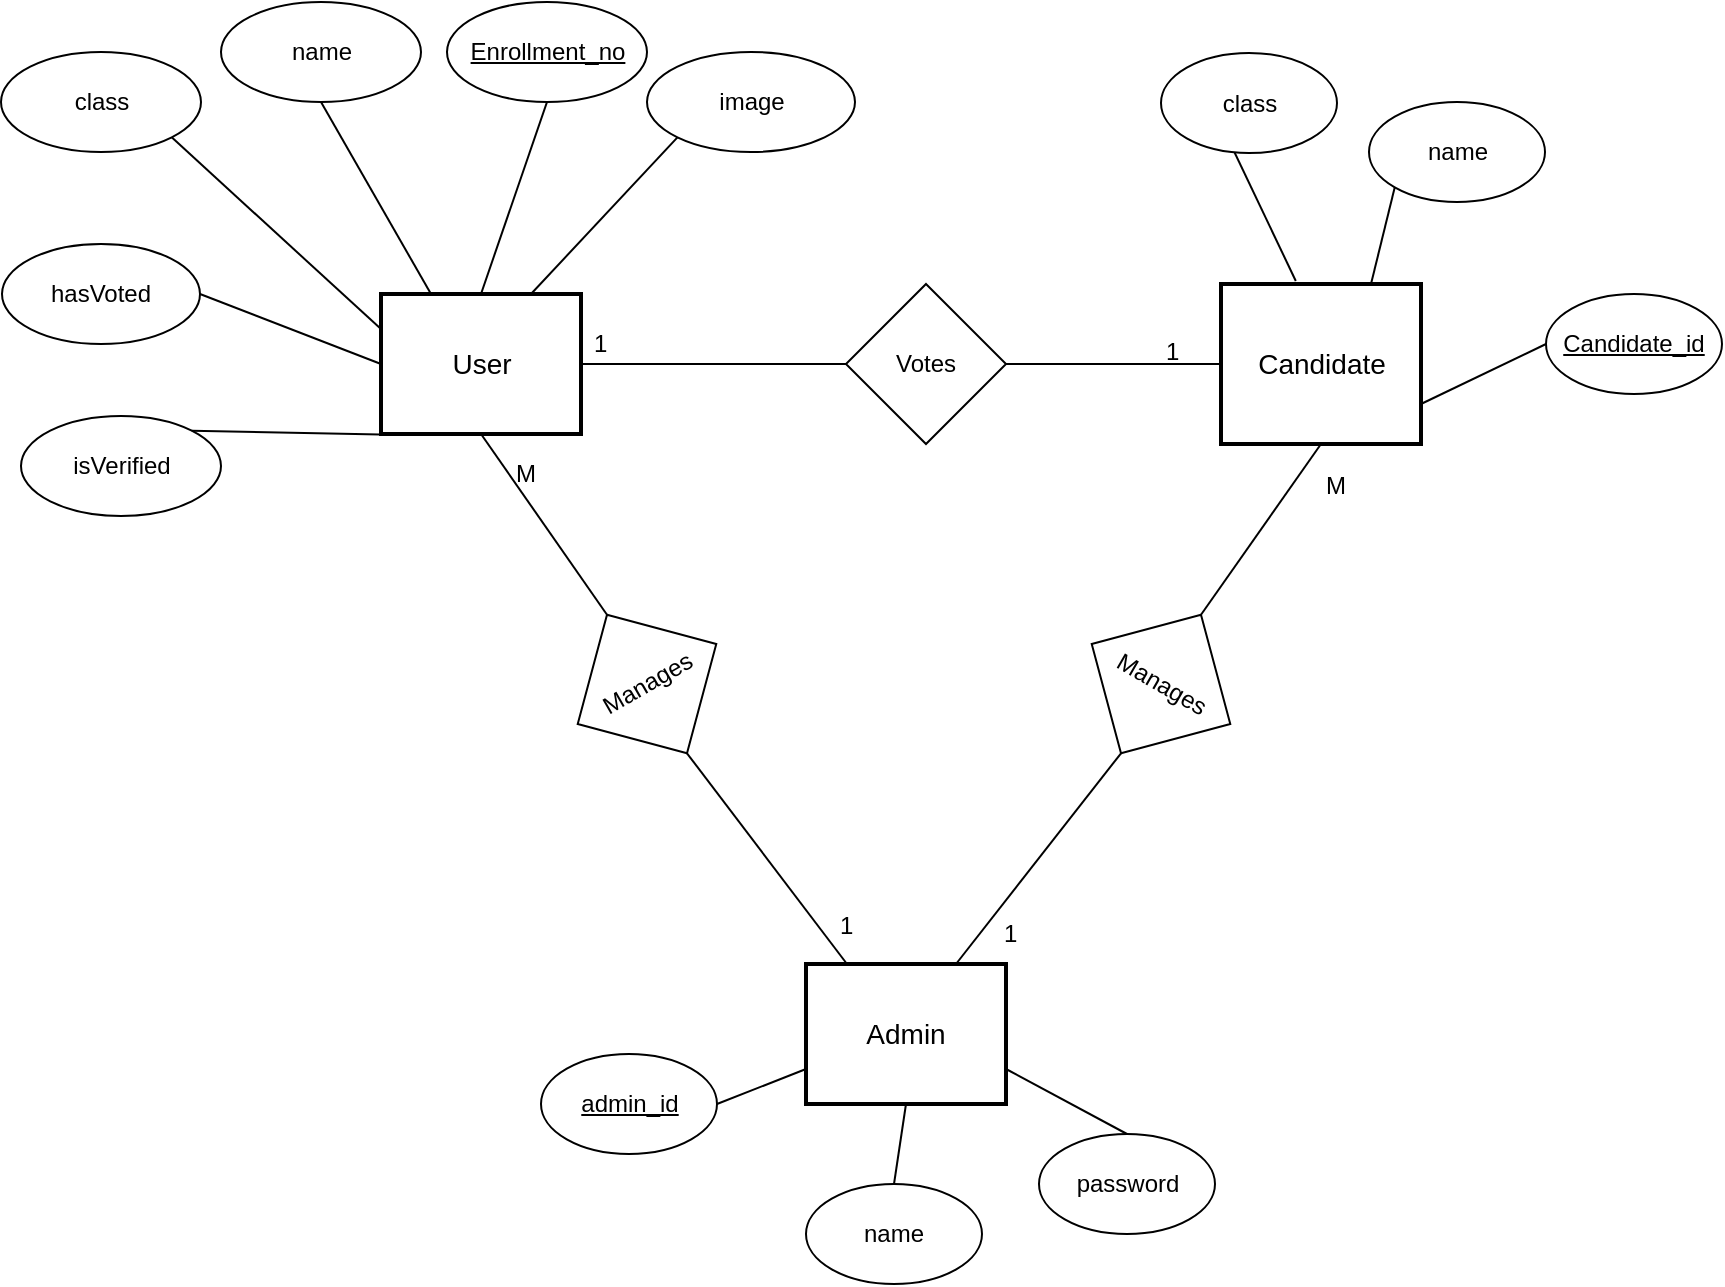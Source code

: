 <mxfile version="13.0.3" type="device"><diagram id="ZjFbMUzR2h4XMt5LGLqK" name="Page-1"><mxGraphModel dx="852" dy="494" grid="1" gridSize="10" guides="1" tooltips="1" connect="1" arrows="1" fold="1" page="1" pageScale="1" pageWidth="827" pageHeight="1169" math="0" shadow="0"><root><mxCell id="MGRXwD8dUgbWrKYlEfeG-0"/><mxCell id="MGRXwD8dUgbWrKYlEfeG-1" parent="MGRXwD8dUgbWrKYlEfeG-0"/><mxCell id="dIiYX6rC-DH4-wpnL1Wr-46" value="User" style="strokeWidth=2;whiteSpace=wrap;html=1;align=center;fontSize=14;" parent="MGRXwD8dUgbWrKYlEfeG-1" vertex="1"><mxGeometry x="200.5" y="155" width="100" height="70" as="geometry"/></mxCell><mxCell id="dIiYX6rC-DH4-wpnL1Wr-47" value="Admin" style="strokeWidth=2;whiteSpace=wrap;html=1;align=center;fontSize=14;" parent="MGRXwD8dUgbWrKYlEfeG-1" vertex="1"><mxGeometry x="413" y="490" width="100" height="70" as="geometry"/></mxCell><mxCell id="dIiYX6rC-DH4-wpnL1Wr-48" value="Candidate" style="strokeWidth=2;whiteSpace=wrap;html=1;align=center;fontSize=14;" parent="MGRXwD8dUgbWrKYlEfeG-1" vertex="1"><mxGeometry x="620.5" y="150" width="100" height="80" as="geometry"/></mxCell><mxCell id="dIiYX6rC-DH4-wpnL1Wr-49" value="name" style="ellipse;whiteSpace=wrap;html=1;" parent="MGRXwD8dUgbWrKYlEfeG-1" vertex="1"><mxGeometry x="120.5" y="9" width="100" height="50" as="geometry"/></mxCell><mxCell id="dIiYX6rC-DH4-wpnL1Wr-50" value="class" style="ellipse;whiteSpace=wrap;html=1;" parent="MGRXwD8dUgbWrKYlEfeG-1" vertex="1"><mxGeometry x="10.5" y="34" width="100" height="50" as="geometry"/></mxCell><mxCell id="dIiYX6rC-DH4-wpnL1Wr-52" value="&lt;u&gt;Enrollment_no&lt;/u&gt;" style="ellipse;whiteSpace=wrap;html=1;" parent="MGRXwD8dUgbWrKYlEfeG-1" vertex="1"><mxGeometry x="233.5" y="9" width="100" height="50" as="geometry"/></mxCell><mxCell id="dIiYX6rC-DH4-wpnL1Wr-54" value="image" style="ellipse;whiteSpace=wrap;html=1;" parent="MGRXwD8dUgbWrKYlEfeG-1" vertex="1"><mxGeometry x="333.5" y="34" width="104" height="50" as="geometry"/></mxCell><mxCell id="dIiYX6rC-DH4-wpnL1Wr-55" value="" style="endArrow=none;html=1;entryX=0.5;entryY=1;entryDx=0;entryDy=0;exitX=0.5;exitY=0;exitDx=0;exitDy=0;" parent="MGRXwD8dUgbWrKYlEfeG-1" source="dIiYX6rC-DH4-wpnL1Wr-46" target="dIiYX6rC-DH4-wpnL1Wr-52" edge="1"><mxGeometry width="50" height="50" relative="1" as="geometry"><mxPoint x="340.5" y="200" as="sourcePoint"/><mxPoint x="390.5" y="150" as="targetPoint"/></mxGeometry></mxCell><mxCell id="dIiYX6rC-DH4-wpnL1Wr-56" value="" style="endArrow=none;html=1;entryX=0.5;entryY=1;entryDx=0;entryDy=0;exitX=0.25;exitY=0;exitDx=0;exitDy=0;" parent="MGRXwD8dUgbWrKYlEfeG-1" source="dIiYX6rC-DH4-wpnL1Wr-46" target="dIiYX6rC-DH4-wpnL1Wr-49" edge="1"><mxGeometry width="50" height="50" relative="1" as="geometry"><mxPoint x="285.5" y="165" as="sourcePoint"/><mxPoint x="340.5" y="140" as="targetPoint"/></mxGeometry></mxCell><mxCell id="dIiYX6rC-DH4-wpnL1Wr-57" value="" style="endArrow=none;html=1;entryX=1;entryY=1;entryDx=0;entryDy=0;exitX=0;exitY=0.25;exitDx=0;exitDy=0;" parent="MGRXwD8dUgbWrKYlEfeG-1" source="dIiYX6rC-DH4-wpnL1Wr-46" target="dIiYX6rC-DH4-wpnL1Wr-50" edge="1"><mxGeometry width="50" height="50" relative="1" as="geometry"><mxPoint x="220.5" y="150" as="sourcePoint"/><mxPoint x="220.5" y="135" as="targetPoint"/></mxGeometry></mxCell><mxCell id="dIiYX6rC-DH4-wpnL1Wr-60" value="" style="endArrow=none;html=1;entryX=0.75;entryY=0;entryDx=0;entryDy=0;exitX=0;exitY=1;exitDx=0;exitDy=0;" parent="MGRXwD8dUgbWrKYlEfeG-1" source="dIiYX6rC-DH4-wpnL1Wr-54" target="dIiYX6rC-DH4-wpnL1Wr-46" edge="1"><mxGeometry width="50" height="50" relative="1" as="geometry"><mxPoint x="320.5" y="270" as="sourcePoint"/><mxPoint x="370.5" y="220" as="targetPoint"/></mxGeometry></mxCell><mxCell id="dIiYX6rC-DH4-wpnL1Wr-61" value="name" style="ellipse;whiteSpace=wrap;html=1;" parent="MGRXwD8dUgbWrKYlEfeG-1" vertex="1"><mxGeometry x="413" y="600" width="88" height="50" as="geometry"/></mxCell><mxCell id="dIiYX6rC-DH4-wpnL1Wr-62" value="&lt;u&gt;admin_id&lt;/u&gt;" style="ellipse;whiteSpace=wrap;html=1;" parent="MGRXwD8dUgbWrKYlEfeG-1" vertex="1"><mxGeometry x="280.5" y="535" width="88" height="50" as="geometry"/></mxCell><mxCell id="dIiYX6rC-DH4-wpnL1Wr-63" value="" style="endArrow=none;html=1;exitX=1;exitY=0.5;exitDx=0;exitDy=0;entryX=0;entryY=0.75;entryDx=0;entryDy=0;" parent="MGRXwD8dUgbWrKYlEfeG-1" source="dIiYX6rC-DH4-wpnL1Wr-62" target="dIiYX6rC-DH4-wpnL1Wr-47" edge="1"><mxGeometry width="50" height="50" relative="1" as="geometry"><mxPoint x="305.5" y="465" as="sourcePoint"/><mxPoint x="355.5" y="415" as="targetPoint"/></mxGeometry></mxCell><mxCell id="dIiYX6rC-DH4-wpnL1Wr-64" value="" style="endArrow=none;html=1;exitX=0.5;exitY=0;exitDx=0;exitDy=0;entryX=0.5;entryY=1;entryDx=0;entryDy=0;" parent="MGRXwD8dUgbWrKYlEfeG-1" source="dIiYX6rC-DH4-wpnL1Wr-61" target="dIiYX6rC-DH4-wpnL1Wr-47" edge="1"><mxGeometry width="50" height="50" relative="1" as="geometry"><mxPoint x="360.5" y="610" as="sourcePoint"/><mxPoint x="410.5" y="560" as="targetPoint"/></mxGeometry></mxCell><mxCell id="dIiYX6rC-DH4-wpnL1Wr-65" value="" style="endArrow=none;html=1;exitX=0.75;exitY=0;exitDx=0;exitDy=0;entryX=0;entryY=1;entryDx=0;entryDy=0;" parent="MGRXwD8dUgbWrKYlEfeG-1" source="dIiYX6rC-DH4-wpnL1Wr-48" target="dIiYX6rC-DH4-wpnL1Wr-67" edge="1"><mxGeometry width="50" height="50" relative="1" as="geometry"><mxPoint x="720.5" y="440" as="sourcePoint"/><mxPoint x="770.5" y="390" as="targetPoint"/></mxGeometry></mxCell><mxCell id="dIiYX6rC-DH4-wpnL1Wr-66" value="&lt;u&gt;Candidate_id&lt;/u&gt;" style="ellipse;whiteSpace=wrap;html=1;" parent="MGRXwD8dUgbWrKYlEfeG-1" vertex="1"><mxGeometry x="783" y="155" width="88" height="50" as="geometry"/></mxCell><mxCell id="dIiYX6rC-DH4-wpnL1Wr-67" value="name" style="ellipse;whiteSpace=wrap;html=1;" parent="MGRXwD8dUgbWrKYlEfeG-1" vertex="1"><mxGeometry x="694.5" y="59" width="88" height="50" as="geometry"/></mxCell><mxCell id="dIiYX6rC-DH4-wpnL1Wr-69" value="Votes" style="rhombus;whiteSpace=wrap;html=1;" parent="MGRXwD8dUgbWrKYlEfeG-1" vertex="1"><mxGeometry x="433" y="150" width="80" height="80" as="geometry"/></mxCell><mxCell id="dIiYX6rC-DH4-wpnL1Wr-70" value="Manages" style="rhombus;whiteSpace=wrap;html=1;rotation=30;" parent="MGRXwD8dUgbWrKYlEfeG-1" vertex="1"><mxGeometry x="550.5" y="310" width="80" height="80" as="geometry"/></mxCell><mxCell id="dIiYX6rC-DH4-wpnL1Wr-71" value="isVerified" style="ellipse;whiteSpace=wrap;html=1;" parent="MGRXwD8dUgbWrKYlEfeG-1" vertex="1"><mxGeometry x="20.5" y="216" width="100" height="50" as="geometry"/></mxCell><mxCell id="dIiYX6rC-DH4-wpnL1Wr-72" value="" style="endArrow=none;html=1;entryX=1;entryY=0;entryDx=0;entryDy=0;exitX=-0.005;exitY=1.003;exitDx=0;exitDy=0;exitPerimeter=0;" parent="MGRXwD8dUgbWrKYlEfeG-1" source="dIiYX6rC-DH4-wpnL1Wr-46" target="dIiYX6rC-DH4-wpnL1Wr-71" edge="1"><mxGeometry width="50" height="50" relative="1" as="geometry"><mxPoint x="220.5" y="230" as="sourcePoint"/><mxPoint x="220.5" y="255" as="targetPoint"/></mxGeometry></mxCell><mxCell id="dIiYX6rC-DH4-wpnL1Wr-74" value="" style="endArrow=none;html=1;entryX=0;entryY=0.5;entryDx=0;entryDy=0;exitX=1;exitY=0.75;exitDx=0;exitDy=0;" parent="MGRXwD8dUgbWrKYlEfeG-1" source="dIiYX6rC-DH4-wpnL1Wr-48" target="dIiYX6rC-DH4-wpnL1Wr-66" edge="1"><mxGeometry width="50" height="50" relative="1" as="geometry"><mxPoint x="680.5" y="260" as="sourcePoint"/><mxPoint x="748.5" y="245" as="targetPoint"/></mxGeometry></mxCell><mxCell id="dIiYX6rC-DH4-wpnL1Wr-75" value="" style="endArrow=none;html=1;exitX=1;exitY=0.5;exitDx=0;exitDy=0;entryX=0;entryY=0.5;entryDx=0;entryDy=0;" parent="MGRXwD8dUgbWrKYlEfeG-1" source="dIiYX6rC-DH4-wpnL1Wr-46" target="dIiYX6rC-DH4-wpnL1Wr-69" edge="1"><mxGeometry width="50" height="50" relative="1" as="geometry"><mxPoint x="310.5" y="290" as="sourcePoint"/><mxPoint x="380.5" y="270" as="targetPoint"/></mxGeometry></mxCell><mxCell id="dIiYX6rC-DH4-wpnL1Wr-76" value="" style="endArrow=none;html=1;exitX=0;exitY=0.5;exitDx=0;exitDy=0;entryX=1;entryY=0.5;entryDx=0;entryDy=0;" parent="MGRXwD8dUgbWrKYlEfeG-1" source="dIiYX6rC-DH4-wpnL1Wr-48" target="dIiYX6rC-DH4-wpnL1Wr-69" edge="1"><mxGeometry width="50" height="50" relative="1" as="geometry"><mxPoint x="308.8" y="235.21" as="sourcePoint"/><mxPoint x="395.5" y="285" as="targetPoint"/></mxGeometry></mxCell><mxCell id="dIiYX6rC-DH4-wpnL1Wr-77" value="" style="endArrow=none;html=1;exitX=0.5;exitY=0;exitDx=0;exitDy=0;entryX=0.5;entryY=1;entryDx=0;entryDy=0;" parent="MGRXwD8dUgbWrKYlEfeG-1" source="dIiYX6rC-DH4-wpnL1Wr-70" target="dIiYX6rC-DH4-wpnL1Wr-48" edge="1"><mxGeometry width="50" height="50" relative="1" as="geometry"><mxPoint x="610.5" y="380" as="sourcePoint"/><mxPoint x="660.5" y="330" as="targetPoint"/></mxGeometry></mxCell><mxCell id="dIiYX6rC-DH4-wpnL1Wr-78" value="" style="endArrow=none;html=1;exitX=0.5;exitY=1;exitDx=0;exitDy=0;entryX=0.75;entryY=0;entryDx=0;entryDy=0;" parent="MGRXwD8dUgbWrKYlEfeG-1" source="dIiYX6rC-DH4-wpnL1Wr-70" target="dIiYX6rC-DH4-wpnL1Wr-47" edge="1"><mxGeometry width="50" height="50" relative="1" as="geometry"><mxPoint x="620.5" y="447.5" as="sourcePoint"/><mxPoint x="654.5" y="320" as="targetPoint"/></mxGeometry></mxCell><mxCell id="dIiYX6rC-DH4-wpnL1Wr-79" value="Manages" style="rhombus;whiteSpace=wrap;html=1;rotation=-30;" parent="MGRXwD8dUgbWrKYlEfeG-1" vertex="1"><mxGeometry x="293.5" y="310" width="80" height="80" as="geometry"/></mxCell><mxCell id="dIiYX6rC-DH4-wpnL1Wr-80" value="" style="endArrow=none;html=1;entryX=0.5;entryY=1;entryDx=0;entryDy=0;exitX=0.5;exitY=0;exitDx=0;exitDy=0;" parent="MGRXwD8dUgbWrKYlEfeG-1" source="dIiYX6rC-DH4-wpnL1Wr-79" target="dIiYX6rC-DH4-wpnL1Wr-46" edge="1"><mxGeometry width="50" height="50" relative="1" as="geometry"><mxPoint x="310.5" y="310" as="sourcePoint"/><mxPoint x="305.5" y="250" as="targetPoint"/></mxGeometry></mxCell><mxCell id="dIiYX6rC-DH4-wpnL1Wr-81" value="" style="endArrow=none;html=1;entryX=0.5;entryY=1;entryDx=0;entryDy=0;" parent="MGRXwD8dUgbWrKYlEfeG-1" target="dIiYX6rC-DH4-wpnL1Wr-79" edge="1"><mxGeometry width="50" height="50" relative="1" as="geometry"><mxPoint x="433.5" y="490" as="sourcePoint"/><mxPoint x="373.5" y="405" as="targetPoint"/></mxGeometry></mxCell><mxCell id="dIiYX6rC-DH4-wpnL1Wr-82" value="password" style="ellipse;whiteSpace=wrap;html=1;" parent="MGRXwD8dUgbWrKYlEfeG-1" vertex="1"><mxGeometry x="529.5" y="575" width="88" height="50" as="geometry"/></mxCell><mxCell id="dIiYX6rC-DH4-wpnL1Wr-83" value="" style="endArrow=none;html=1;exitX=0.5;exitY=0;exitDx=0;exitDy=0;entryX=1;entryY=0.75;entryDx=0;entryDy=0;" parent="MGRXwD8dUgbWrKYlEfeG-1" source="dIiYX6rC-DH4-wpnL1Wr-82" target="dIiYX6rC-DH4-wpnL1Wr-47" edge="1"><mxGeometry width="50" height="50" relative="1" as="geometry"><mxPoint x="355.654" y="607.346" as="sourcePoint"/><mxPoint x="448" y="570" as="targetPoint"/></mxGeometry></mxCell><mxCell id="dIiYX6rC-DH4-wpnL1Wr-84" value="1" style="text;html=1;resizable=0;points=[];autosize=1;align=left;verticalAlign=top;spacingTop=-4;" parent="MGRXwD8dUgbWrKYlEfeG-1" vertex="1"><mxGeometry x="427.5" y="461" width="20" height="20" as="geometry"/></mxCell><mxCell id="dIiYX6rC-DH4-wpnL1Wr-85" value="M" style="text;html=1;resizable=0;points=[];autosize=1;align=left;verticalAlign=top;spacingTop=-4;" parent="MGRXwD8dUgbWrKYlEfeG-1" vertex="1"><mxGeometry x="265.5" y="235" width="30" height="20" as="geometry"/></mxCell><mxCell id="dIiYX6rC-DH4-wpnL1Wr-86" value="1" style="text;html=1;resizable=0;points=[];autosize=1;align=left;verticalAlign=top;spacingTop=-4;" parent="MGRXwD8dUgbWrKYlEfeG-1" vertex="1"><mxGeometry x="509.5" y="465" width="20" height="20" as="geometry"/></mxCell><mxCell id="dIiYX6rC-DH4-wpnL1Wr-87" value="M" style="text;html=1;resizable=0;points=[];autosize=1;align=left;verticalAlign=top;spacingTop=-4;" parent="MGRXwD8dUgbWrKYlEfeG-1" vertex="1"><mxGeometry x="670.5" y="241" width="30" height="20" as="geometry"/></mxCell><mxCell id="dIiYX6rC-DH4-wpnL1Wr-88" value="" style="endArrow=none;html=1;exitX=0.374;exitY=-0.019;exitDx=0;exitDy=0;exitPerimeter=0;" parent="MGRXwD8dUgbWrKYlEfeG-1" source="dIiYX6rC-DH4-wpnL1Wr-48" edge="1"><mxGeometry width="50" height="50" relative="1" as="geometry"><mxPoint x="660.5" y="140" as="sourcePoint"/><mxPoint x="620.5" y="70" as="targetPoint"/></mxGeometry></mxCell><mxCell id="dIiYX6rC-DH4-wpnL1Wr-89" value="class" style="ellipse;whiteSpace=wrap;html=1;" parent="MGRXwD8dUgbWrKYlEfeG-1" vertex="1"><mxGeometry x="590.5" y="34.5" width="88" height="50" as="geometry"/></mxCell><mxCell id="dIiYX6rC-DH4-wpnL1Wr-90" value="1" style="text;html=1;resizable=0;points=[];autosize=1;align=left;verticalAlign=top;spacingTop=-4;" parent="MGRXwD8dUgbWrKYlEfeG-1" vertex="1"><mxGeometry x="304.5" y="170" width="20" height="20" as="geometry"/></mxCell><mxCell id="dIiYX6rC-DH4-wpnL1Wr-91" value="1" style="text;html=1;resizable=0;points=[];autosize=1;align=left;verticalAlign=top;spacingTop=-4;" parent="MGRXwD8dUgbWrKYlEfeG-1" vertex="1"><mxGeometry x="590.5" y="174" width="20" height="20" as="geometry"/></mxCell><mxCell id="48o6MAuPuIJwwfAhe123-0" value="hasVoted" style="ellipse;whiteSpace=wrap;html=1;" parent="MGRXwD8dUgbWrKYlEfeG-1" vertex="1"><mxGeometry x="11" y="130" width="99" height="50" as="geometry"/></mxCell><mxCell id="48o6MAuPuIJwwfAhe123-1" value="" style="endArrow=none;html=1;entryX=1;entryY=0.5;entryDx=0;entryDy=0;exitX=0;exitY=0.5;exitDx=0;exitDy=0;" parent="MGRXwD8dUgbWrKYlEfeG-1" source="dIiYX6rC-DH4-wpnL1Wr-46" target="48o6MAuPuIJwwfAhe123-0" edge="1"><mxGeometry width="50" height="50" relative="1" as="geometry"><mxPoint x="210.5" y="182.5" as="sourcePoint"/><mxPoint x="105.855" y="86.678" as="targetPoint"/></mxGeometry></mxCell></root></mxGraphModel></diagram></mxfile>